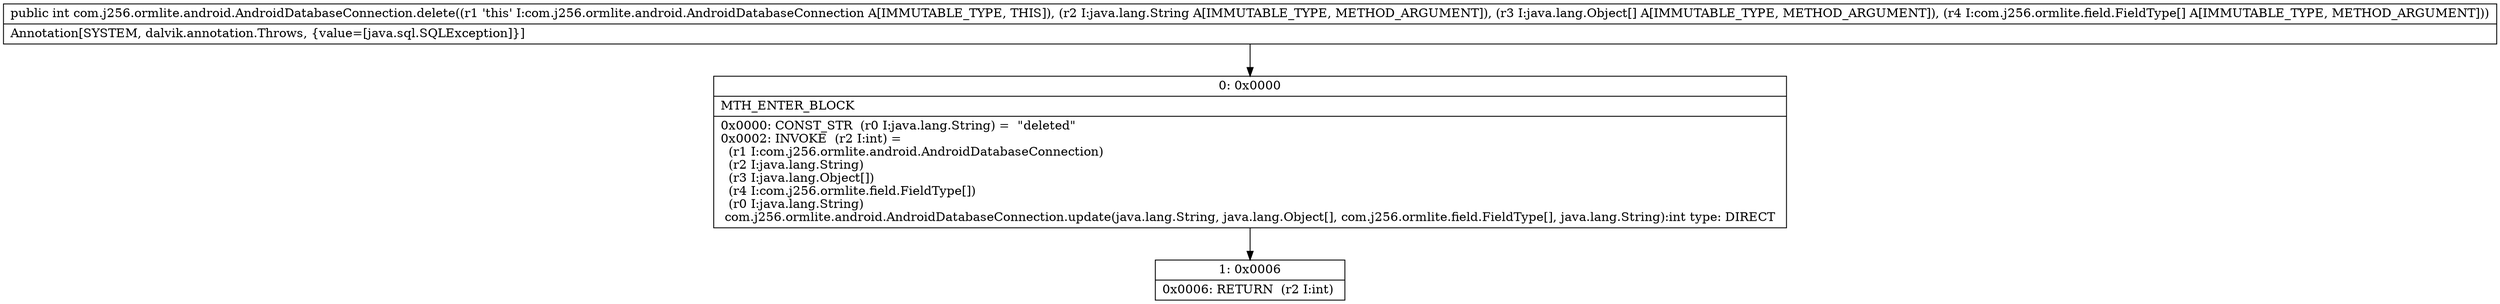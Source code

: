 digraph "CFG forcom.j256.ormlite.android.AndroidDatabaseConnection.delete(Ljava\/lang\/String;[Ljava\/lang\/Object;[Lcom\/j256\/ormlite\/field\/FieldType;)I" {
Node_0 [shape=record,label="{0\:\ 0x0000|MTH_ENTER_BLOCK\l|0x0000: CONST_STR  (r0 I:java.lang.String) =  \"deleted\" \l0x0002: INVOKE  (r2 I:int) = \l  (r1 I:com.j256.ormlite.android.AndroidDatabaseConnection)\l  (r2 I:java.lang.String)\l  (r3 I:java.lang.Object[])\l  (r4 I:com.j256.ormlite.field.FieldType[])\l  (r0 I:java.lang.String)\l com.j256.ormlite.android.AndroidDatabaseConnection.update(java.lang.String, java.lang.Object[], com.j256.ormlite.field.FieldType[], java.lang.String):int type: DIRECT \l}"];
Node_1 [shape=record,label="{1\:\ 0x0006|0x0006: RETURN  (r2 I:int) \l}"];
MethodNode[shape=record,label="{public int com.j256.ormlite.android.AndroidDatabaseConnection.delete((r1 'this' I:com.j256.ormlite.android.AndroidDatabaseConnection A[IMMUTABLE_TYPE, THIS]), (r2 I:java.lang.String A[IMMUTABLE_TYPE, METHOD_ARGUMENT]), (r3 I:java.lang.Object[] A[IMMUTABLE_TYPE, METHOD_ARGUMENT]), (r4 I:com.j256.ormlite.field.FieldType[] A[IMMUTABLE_TYPE, METHOD_ARGUMENT]))  | Annotation[SYSTEM, dalvik.annotation.Throws, \{value=[java.sql.SQLException]\}]\l}"];
MethodNode -> Node_0;
Node_0 -> Node_1;
}

